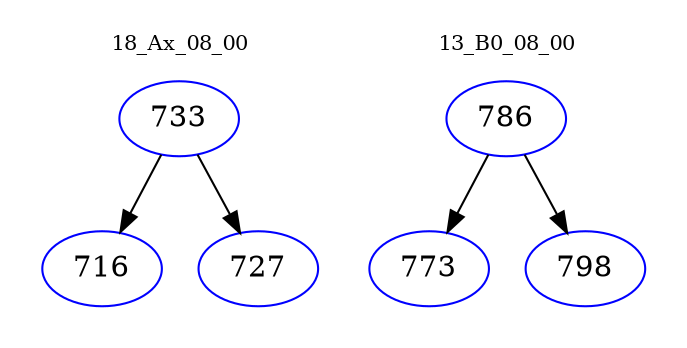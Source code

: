 digraph{
subgraph cluster_0 {
color = white
label = "18_Ax_08_00";
fontsize=10;
T0_733 [label="733", color="blue"]
T0_733 -> T0_716 [color="black"]
T0_716 [label="716", color="blue"]
T0_733 -> T0_727 [color="black"]
T0_727 [label="727", color="blue"]
}
subgraph cluster_1 {
color = white
label = "13_B0_08_00";
fontsize=10;
T1_786 [label="786", color="blue"]
T1_786 -> T1_773 [color="black"]
T1_773 [label="773", color="blue"]
T1_786 -> T1_798 [color="black"]
T1_798 [label="798", color="blue"]
}
}
